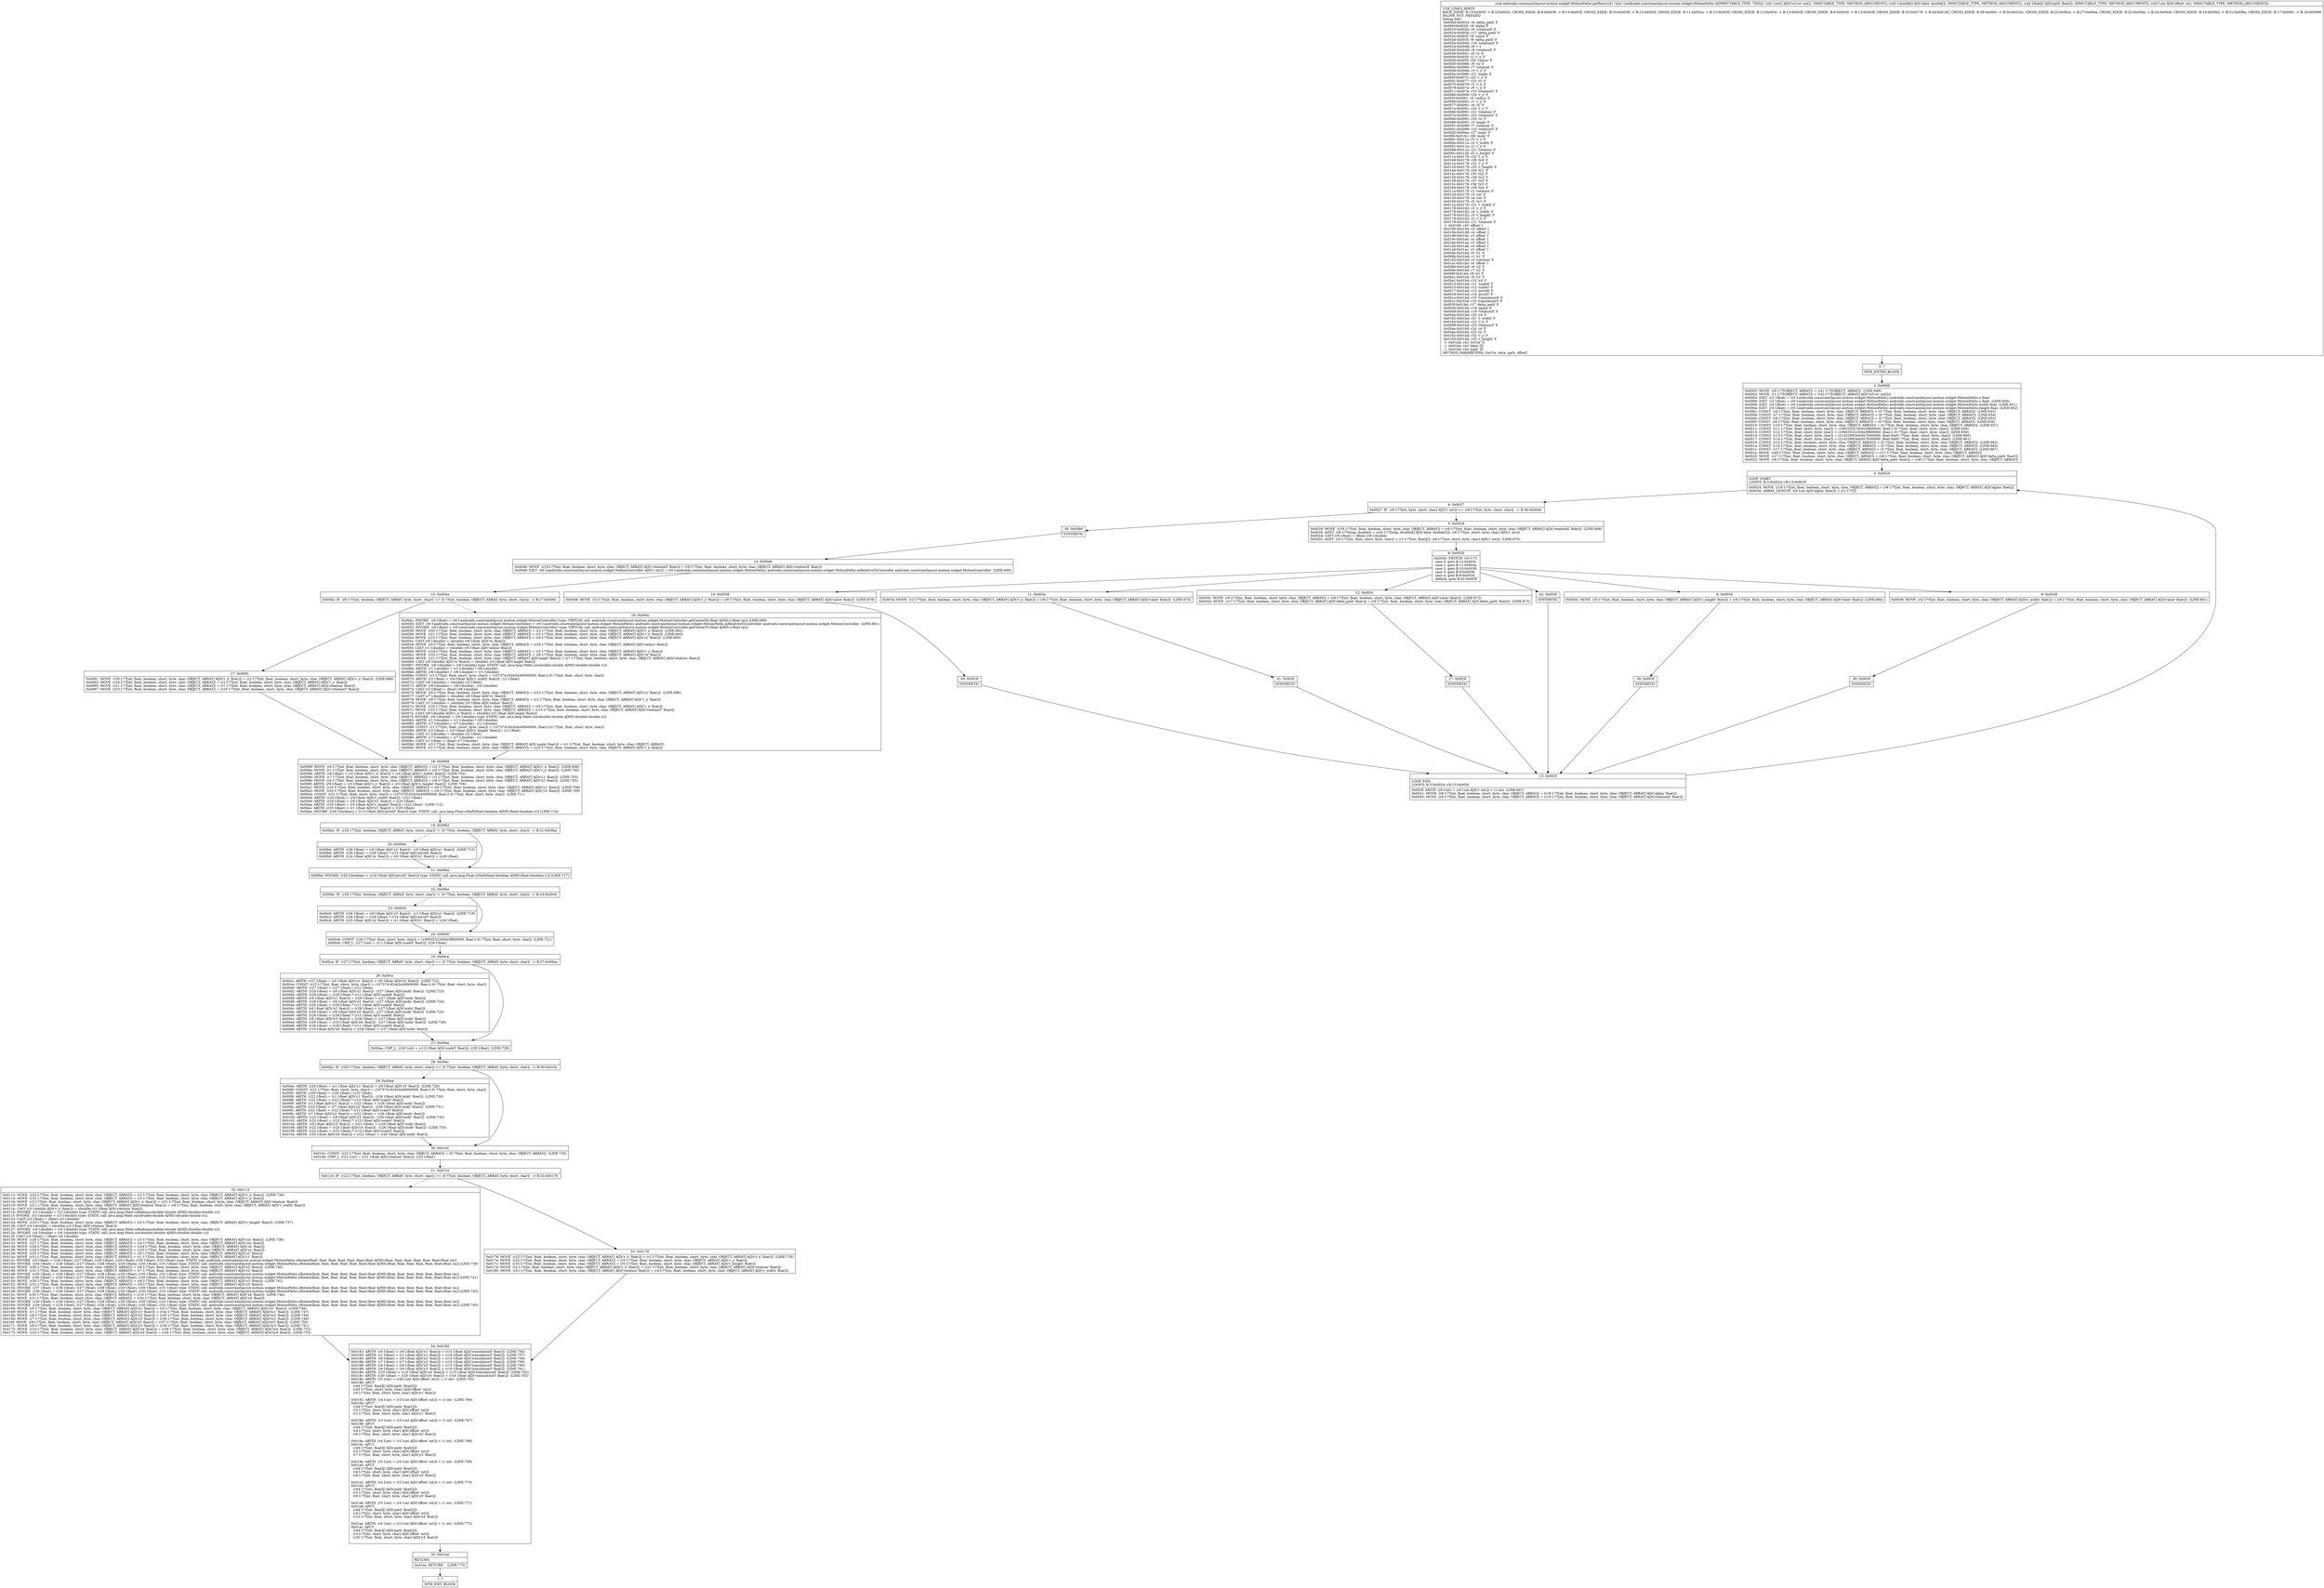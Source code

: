 digraph "CFG forandroidx.constraintlayout.motion.widget.MotionPaths.getRect([I[D[FI)V" {
Node_0 [shape=record,label="{0\:\ ?|MTH_ENTER_BLOCK\l}"];
Node_2 [shape=record,label="{2\:\ 0x0000|0x0000: MOVE  (r0 I:??[OBJECT, ARRAY]) = (r41 I:??[OBJECT, ARRAY])  (LINE:649)\l0x0002: MOVE  (r1 I:??[OBJECT, ARRAY]) = (r42 I:??[OBJECT, ARRAY] A[D('toUse' int[])]) \l0x0004: IGET  (r2 I:float) = (r0 I:androidx.constraintlayout.motion.widget.MotionPaths) androidx.constraintlayout.motion.widget.MotionPaths.x float \l0x0006: IGET  (r3 I:float) = (r0 I:androidx.constraintlayout.motion.widget.MotionPaths) androidx.constraintlayout.motion.widget.MotionPaths.y float  (LINE:650)\l0x0008: IGET  (r4 I:float) = (r0 I:androidx.constraintlayout.motion.widget.MotionPaths) androidx.constraintlayout.motion.widget.MotionPaths.width float  (LINE:651)\l0x000a: IGET  (r5 I:float) = (r0 I:androidx.constraintlayout.motion.widget.MotionPaths) androidx.constraintlayout.motion.widget.MotionPaths.height float  (LINE:652)\l0x000c: CONST  (r6 I:??[int, float, boolean, short, byte, char, OBJECT, ARRAY]) = (0 ??[int, float, boolean, short, byte, char, OBJECT, ARRAY])  (LINE:653)\l0x000d: CONST  (r7 I:??[int, float, boolean, short, byte, char, OBJECT, ARRAY]) = (0 ??[int, float, boolean, short, byte, char, OBJECT, ARRAY])  (LINE:654)\l0x000e: CONST  (r8 I:??[int, float, boolean, short, byte, char, OBJECT, ARRAY]) = (0 ??[int, float, boolean, short, byte, char, OBJECT, ARRAY])  (LINE:655)\l0x000f: CONST  (r9 I:??[int, float, boolean, short, byte, char, OBJECT, ARRAY]) = (0 ??[int, float, boolean, short, byte, char, OBJECT, ARRAY])  (LINE:656)\l0x0010: CONST  (r10 I:??[int, float, boolean, short, byte, char, OBJECT, ARRAY]) = (0 ??[int, float, boolean, short, byte, char, OBJECT, ARRAY])  (LINE:657)\l0x0011: CONST  (r11 I:??[int, float, short, byte, char]) = (1065353216(0x3f800000, float:1.0) ??[int, float, short, byte, char])  (LINE:658)\l0x0013: CONST  (r12 I:??[int, float, short, byte, char]) = (1065353216(0x3f800000, float:1.0) ??[int, float, short, byte, char])  (LINE:659)\l0x0015: CONST  (r13 I:??[int, float, short, byte, char]) = (2143289344(0x7fc00000, float:NaN) ??[int, float, short, byte, char])  (LINE:660)\l0x0017: CONST  (r14 I:??[int, float, short, byte, char]) = (2143289344(0x7fc00000, float:NaN) ??[int, float, short, byte, char])  (LINE:661)\l0x0019: CONST  (r15 I:??[int, float, boolean, short, byte, char, OBJECT, ARRAY]) = (0 ??[int, float, boolean, short, byte, char, OBJECT, ARRAY])  (LINE:662)\l0x001a: CONST  (r16 I:??[int, float, boolean, short, byte, char, OBJECT, ARRAY]) = (0 ??[int, float, boolean, short, byte, char, OBJECT, ARRAY])  (LINE:663)\l0x001c: CONST  (r17 I:??[int, float, boolean, short, byte, char, OBJECT, ARRAY]) = (0 ??[int, float, boolean, short, byte, char, OBJECT, ARRAY])  (LINE:667)\l0x001e: MOVE  (r40 I:??[int, float, boolean, short, byte, char, OBJECT, ARRAY]) = (r17 I:??[int, float, boolean, short, byte, char, OBJECT, ARRAY]) \l0x0020: MOVE  (r17 I:??[int, float, boolean, short, byte, char, OBJECT, ARRAY]) = (r6 I:??[int, float, boolean, short, byte, char, OBJECT, ARRAY] A[D('delta_path' float)]) \l0x0022: MOVE  (r6 I:??[int, float, boolean, short, byte, char, OBJECT, ARRAY] A[D('delta_path' float)]) = (r40 I:??[int, float, boolean, short, byte, char, OBJECT, ARRAY]) \l}"];
Node_3 [shape=record,label="{3\:\ 0x0024|LOOP_START\lLOOP:0: B:3:0x0024\-\>B:13:0x003f\l|0x0024: MOVE  (r18 I:??[int, float, boolean, short, byte, char, OBJECT, ARRAY]) = (r8 I:??[int, float, boolean, short, byte, char, OBJECT, ARRAY] A[D('alpha' float)]) \l0x0026: ARRAY_LENGTH  (r8 I:int A[D('alpha' float)]) = (r1 I:??[]) \l}"];
Node_4 [shape=record,label="{4\:\ 0x0027|0x0027: IF  (r6 I:??[int, byte, short, char] A[D('i' int)]) \>= (r8 I:??[int, byte, short, char])  \-\> B:36:0x0046 \l}"];
Node_5 [shape=record,label="{5\:\ 0x0029|0x0029: MOVE  (r19 I:??[int, float, boolean, short, byte, char, OBJECT, ARRAY]) = (r9 I:??[int, float, boolean, short, byte, char, OBJECT, ARRAY] A[D('rotationX' float)])  (LINE:668)\l0x002b: AGET  (r8 I:??[long, double]) = (r43 I:??[long, double][] A[D('data' double[])]), (r6 I:??[int, short, byte, char] A[D('i' int)]) \l0x002d: CAST (r8 I:float) = (float) (r8 I:double) \l0x002e: AGET  (r9 I:??[int, float, short, byte, char]) = (r1 I:??[int, float][]), (r6 I:??[int, short, byte, char] A[D('i' int)])  (LINE:670)\l}"];
Node_6 [shape=record,label="{6\:\ 0x0030|0x0030: SWITCH  (r9 I:??)\l case 0: goto B:12:0x003c\l case 1: goto B:11:0x003a\l case 2: goto B:10:0x0038\l case 3: goto B:9:0x0036\l case 4: goto B:8:0x0034\l default: goto B:42:0x003f \l}"];
Node_8 [shape=record,label="{8\:\ 0x0034|0x0034: MOVE  (r5 I:??[int, float, boolean, short, byte, char, OBJECT, ARRAY] A[D('v_height' float)]) = (r8 I:??[int, float, boolean, short, byte, char, OBJECT, ARRAY] A[D('value' float)])  (LINE:684)\l}"];
Node_38 [shape=record,label="{38\:\ 0x003f|SYNTHETIC\l}"];
Node_13 [shape=record,label="{13\:\ 0x003f|LOOP_END\lLOOP:0: B:3:0x0024\-\>B:13:0x003f\l|0x003f: ARITH  (r6 I:int) = (r6 I:int A[D('i' int)]) + (1 int)  (LINE:667)\l0x0041: MOVE  (r8 I:??[int, float, boolean, short, byte, char, OBJECT, ARRAY]) = (r18 I:??[int, float, boolean, short, byte, char, OBJECT, ARRAY] A[D('alpha' float)]) \l0x0043: MOVE  (r9 I:??[int, float, boolean, short, byte, char, OBJECT, ARRAY]) = (r19 I:??[int, float, boolean, short, byte, char, OBJECT, ARRAY] A[D('rotationX' float)]) \l}"];
Node_9 [shape=record,label="{9\:\ 0x0036|0x0036: MOVE  (r4 I:??[int, float, boolean, short, byte, char, OBJECT, ARRAY] A[D('v_width' float)]) = (r8 I:??[int, float, boolean, short, byte, char, OBJECT, ARRAY] A[D('value' float)])  (LINE:681)\l}"];
Node_39 [shape=record,label="{39\:\ 0x003f|SYNTHETIC\l}"];
Node_10 [shape=record,label="{10\:\ 0x0038|0x0038: MOVE  (r3 I:??[int, float, boolean, short, byte, char, OBJECT, ARRAY] A[D('v_y' float)]) = (r8 I:??[int, float, boolean, short, byte, char, OBJECT, ARRAY] A[D('value' float)])  (LINE:678)\l}"];
Node_40 [shape=record,label="{40\:\ 0x003f|SYNTHETIC\l}"];
Node_11 [shape=record,label="{11\:\ 0x003a|0x003a: MOVE  (r2 I:??[int, float, boolean, short, byte, char, OBJECT, ARRAY] A[D('v_x' float)]) = (r8 I:??[int, float, boolean, short, byte, char, OBJECT, ARRAY] A[D('value' float)])  (LINE:675)\l}"];
Node_41 [shape=record,label="{41\:\ 0x003f|SYNTHETIC\l}"];
Node_12 [shape=record,label="{12\:\ 0x003c|0x003c: MOVE  (r9 I:??[int, float, boolean, short, byte, char, OBJECT, ARRAY]) = (r8 I:??[int, float, boolean, short, byte, char, OBJECT, ARRAY] A[D('value' float)])  (LINE:672)\l0x003d: MOVE  (r17 I:??[int, float, boolean, short, byte, char, OBJECT, ARRAY] A[D('delta_path' float)]) = (r9 I:??[int, float, boolean, short, byte, char, OBJECT, ARRAY] A[D('delta_path' float)])  (LINE:673)\l}"];
Node_37 [shape=record,label="{37\:\ 0x003f|SYNTHETIC\l}"];
Node_42 [shape=record,label="{42\:\ 0x003f|SYNTHETIC\l}"];
Node_36 [shape=record,label="{36\:\ 0x0046|SYNTHETIC\l}"];
Node_14 [shape=record,label="{14\:\ 0x0046|0x0046: MOVE  (r19 I:??[int, float, boolean, short, byte, char, OBJECT, ARRAY] A[D('rotationX' float)]) = (r9 I:??[int, float, boolean, short, byte, char, OBJECT, ARRAY] A[D('rotationX' float)]) \l0x0048: IGET  (r6 I:androidx.constraintlayout.motion.widget.MotionController A[D('i' int)]) = (r0 I:androidx.constraintlayout.motion.widget.MotionPaths) androidx.constraintlayout.motion.widget.MotionPaths.mRelativeToController androidx.constraintlayout.motion.widget.MotionController  (LINE:689)\l}"];
Node_15 [shape=record,label="{15\:\ 0x004a|0x004a: IF  (r6 I:??[int, boolean, OBJECT, ARRAY, byte, short, char]) == (0 ??[int, boolean, OBJECT, ARRAY, byte, short, char])  \-\> B:17:0x0091 \l}"];
Node_16 [shape=record,label="{16\:\ 0x004c|0x004c: INVOKE  (r6 I:float) = (r6 I:androidx.constraintlayout.motion.widget.MotionController) type: VIRTUAL call: androidx.constraintlayout.motion.widget.MotionController.getCenterX():float A[MD:():float (m)] (LINE:690)\l0x0050: IGET  (r9 I:androidx.constraintlayout.motion.widget.MotionController) = (r0 I:androidx.constraintlayout.motion.widget.MotionPaths) androidx.constraintlayout.motion.widget.MotionPaths.mRelativeToController androidx.constraintlayout.motion.widget.MotionController  (LINE:691)\l0x0052: INVOKE  (r9 I:float) = (r9 I:androidx.constraintlayout.motion.widget.MotionController) type: VIRTUAL call: androidx.constraintlayout.motion.widget.MotionController.getCenterY():float A[MD:():float (m)]\l0x0056: MOVE  (r20 I:??[int, float, boolean, short, byte, char, OBJECT, ARRAY]) = (r2 I:??[int, float, boolean, short, byte, char, OBJECT, ARRAY] A[D('v_x' float)])  (LINE:692)\l0x0058: MOVE  (r21 I:??[int, float, boolean, short, byte, char, OBJECT, ARRAY]) = (r3 I:??[int, float, boolean, short, byte, char, OBJECT, ARRAY] A[D('v_y' float)])  (LINE:693)\l0x005a: MOVE  (r23 I:??[int, float, boolean, short, byte, char, OBJECT, ARRAY]) = (r9 I:??[int, float, boolean, short, byte, char, OBJECT, ARRAY] A[D('ry' float)])  (LINE:695)\l0x005c: CAST (r8 I:double) = (double) (r6 I:float A[D('rx' float)]) \l0x005d: MOVE  (r0 I:??[int, float, boolean, short, byte, char, OBJECT, ARRAY]) = (r20 I:??[int, float, boolean, short, byte, char, OBJECT, ARRAY] A[D('radius' float)]) \l0x005f: CAST (r1 I:double) = (double) (r0 I:float A[D('radius' float)]) \l0x0060: MOVE  (r24 I:??[int, float, boolean, short, byte, char, OBJECT, ARRAY]) = (r3 I:??[int, float, boolean, short, byte, char, OBJECT, ARRAY] A[D('v_y' float)]) \l0x0062: MOVE  (r25 I:??[int, float, boolean, short, byte, char, OBJECT, ARRAY]) = (r6 I:??[int, float, boolean, short, byte, char, OBJECT, ARRAY] A[D('rx' float)]) \l0x0064: MOVE  (r21 I:??[int, float, boolean, short, byte, char, OBJECT, ARRAY] A[D('angle' float)]) = (r7 I:??[int, float, boolean, short, byte, char, OBJECT, ARRAY] A[D('rotation' float)]) \l0x0066: CAST (r6 I:double A[D('rx' float)]) = (double) (r3 I:float A[D('angle' float)]) \l0x0067: INVOKE  (r6 I:double) = (r6 I:double) type: STATIC call: java.lang.Math.sin(double):double A[MD:(double):double (c)]\l0x006b: ARITH  (r1 I:double) = (r1 I:double) * (r6 I:double) \l0x006d: ARITH  (r8 I:double) = (r8 I:double) + (r1 I:double) \l0x006e: CONST  (r1 I:??[int, float, short, byte, char]) = (1073741824(0x40000000, float:2.0) ??[int, float, short, byte, char]) \l0x0070: ARITH  (r2 I:float) = (r4 I:float A[D('v_width' float)]) \/ (r1 I:float) \l0x0072: CAST (r6 I:double) = (double) (r2 I:float) \l0x0073: ARITH  (r8 I:double) = (r8 I:double) \- (r6 I:double) \l0x0074: CAST (r2 I:float) = (float) (r8 I:double) \l0x0075: MOVE  (r6 I:??[int, float, boolean, short, byte, char, OBJECT, ARRAY]) = (r23 I:??[int, float, boolean, short, byte, char, OBJECT, ARRAY] A[D('ry' float)])  (LINE:696)\l0x0077: CAST (r7 I:double) = (double) (r6 I:float A[D('ry' float)]) \l0x0078: MOVE  (r9 I:??[int, float, boolean, short, byte, char, OBJECT, ARRAY]) = (r2 I:??[int, float, boolean, short, byte, char, OBJECT, ARRAY] A[D('v_x' float)]) \l0x0079: CAST (r1 I:double) = (double) (r0 I:float A[D('radius' float)]) \l0x007a: MOVE  (r20 I:??[int, float, boolean, short, byte, char, OBJECT, ARRAY]) = (r9 I:??[int, float, boolean, short, byte, char, OBJECT, ARRAY] A[D('v_x' float)]) \l0x007c: MOVE  (r23 I:??[int, float, boolean, short, byte, char, OBJECT, ARRAY]) = (r10 I:??[int, float, boolean, short, byte, char, OBJECT, ARRAY] A[D('rotationY' float)]) \l0x007e: CAST (r9 I:double A[D('v_x' float)]) = (double) (r3 I:float A[D('angle' float)]) \l0x007f: INVOKE  (r9 I:double) = (r9 I:double) type: STATIC call: java.lang.Math.cos(double):double A[MD:(double):double (c)]\l0x0083: ARITH  (r1 I:double) = (r1 I:double) * (r9 I:double) \l0x0085: ARITH  (r7 I:double) = (r7 I:double) \- (r1 I:double) \l0x0086: CONST  (r1 I:??[int, float, short, byte, char]) = (1073741824(0x40000000, float:2.0) ??[int, float, short, byte, char]) \l0x0088: ARITH  (r2 I:float) = (r5 I:float A[D('v_height' float)]) \/ (r1 I:float) \l0x008a: CAST (r1 I:double) = (double) (r2 I:float) \l0x008b: ARITH  (r7 I:double) = (r7 I:double) \- (r1 I:double) \l0x008c: CAST (r1 I:float) = (float) (r7 I:double) \l0x008d: MOVE  (r3 I:??[int, float, boolean, short, byte, char, OBJECT, ARRAY] A[D('angle' float)]) = (r1 I:??[int, float, boolean, short, byte, char, OBJECT, ARRAY]) \l0x008e: MOVE  (r2 I:??[int, float, boolean, short, byte, char, OBJECT, ARRAY]) = (r20 I:??[int, float, boolean, short, byte, char, OBJECT, ARRAY] A[D('v_x' float)]) \l}"];
Node_18 [shape=record,label="{18\:\ 0x0099|0x0099: MOVE  (r0 I:??[int, float, boolean, short, byte, char, OBJECT, ARRAY]) = (r2 I:??[int, float, boolean, short, byte, char, OBJECT, ARRAY] A[D('v_x' float)])  (LINE:699)\l0x009a: MOVE  (r1 I:??[int, float, boolean, short, byte, char, OBJECT, ARRAY]) = (r3 I:??[int, float, boolean, short, byte, char, OBJECT, ARRAY] A[D('v_y' float)])  (LINE:700)\l0x009b: ARITH  (r6 I:float) = (r2 I:float A[D('v_x' float)]) + (r4 I:float A[D('v_width' float)])  (LINE:702)\l0x009d: MOVE  (r7 I:??[int, float, boolean, short, byte, char, OBJECT, ARRAY]) = (r1 I:??[int, float, boolean, short, byte, char, OBJECT, ARRAY] A[D('y1' float)])  (LINE:703)\l0x009e: MOVE  (r8 I:??[int, float, boolean, short, byte, char, OBJECT, ARRAY]) = (r6 I:??[int, float, boolean, short, byte, char, OBJECT, ARRAY] A[D('x2' float)])  (LINE:705)\l0x009f: ARITH  (r9 I:float) = (r3 I:float A[D('v_y' float)]) + (r5 I:float A[D('v_height' float)])  (LINE:706)\l0x00a1: MOVE  (r10 I:??[int, float, boolean, short, byte, char, OBJECT, ARRAY]) = (r0 I:??[int, float, boolean, short, byte, char, OBJECT, ARRAY] A[D('x1' float)])  (LINE:708)\l0x00a2: MOVE  (r20 I:??[int, float, boolean, short, byte, char, OBJECT, ARRAY]) = (r9 I:??[int, float, boolean, short, byte, char, OBJECT, ARRAY] A[D('y3' float)])  (LINE:709)\l0x00a4: CONST  (r22 I:??[int, float, short, byte, char]) = (1073741824(0x40000000, float:2.0) ??[int, float, short, byte, char])  (LINE:711)\l0x00a6: ARITH  (r24 I:float) = (r4 I:float A[D('v_width' float)]) \/ (r22 I:float) \l0x00a8: ARITH  (r24 I:float) = (r0 I:float A[D('x1' float)]) + (r24 I:float) \l0x00aa: ARITH  (r25 I:float) = (r5 I:float A[D('v_height' float)]) \/ (r22 I:float)  (LINE:712)\l0x00ac: ARITH  (r25 I:float) = (r1 I:float A[D('y1' float)]) + (r25 I:float) \l0x00ae: INVOKE  (r26 I:boolean) = (r13 I:float A[D('pivotX' float)]) type: STATIC call: java.lang.Float.isNaN(float):boolean A[MD:(float):boolean (c)] (LINE:714)\l}"];
Node_19 [shape=record,label="{19\:\ 0x00b2|0x00b2: IF  (r26 I:??[int, boolean, OBJECT, ARRAY, byte, short, char]) != (0 ??[int, boolean, OBJECT, ARRAY, byte, short, char])  \-\> B:21:0x00ba \l}"];
Node_20 [shape=record,label="{20\:\ 0x00b4|0x00b4: ARITH  (r26 I:float) = (r6 I:float A[D('x2' float)]) \- (r0 I:float A[D('x1' float)])  (LINE:715)\l0x00b6: ARITH  (r26 I:float) = (r26 I:float) * (r13 I:float A[D('pivotX' float)]) \l0x00b8: ARITH  (r24 I:float A[D('cx' float)]) = (r0 I:float A[D('x1' float)]) + (r26 I:float) \l}"];
Node_21 [shape=record,label="{21\:\ 0x00ba|0x00ba: INVOKE  (r26 I:boolean) = (r14 I:float A[D('pivotY' float)]) type: STATIC call: java.lang.Float.isNaN(float):boolean A[MD:(float):boolean (c)] (LINE:717)\l}"];
Node_22 [shape=record,label="{22\:\ 0x00be|0x00be: IF  (r26 I:??[int, boolean, OBJECT, ARRAY, byte, short, char]) != (0 ??[int, boolean, OBJECT, ARRAY, byte, short, char])  \-\> B:24:0x00c6 \l}"];
Node_23 [shape=record,label="{23\:\ 0x00c0|0x00c0: ARITH  (r26 I:float) = (r9 I:float A[D('y3' float)]) \- (r1 I:float A[D('y1' float)])  (LINE:719)\l0x00c2: ARITH  (r26 I:float) = (r26 I:float) * (r14 I:float A[D('pivotY' float)]) \l0x00c4: ARITH  (r25 I:float A[D('cy' float)]) = (r1 I:float A[D('y1' float)]) + (r26 I:float) \l}"];
Node_24 [shape=record,label="{24\:\ 0x00c6|0x00c6: CONST  (r26 I:??[int, float, short, byte, char]) = (1065353216(0x3f800000, float:1.0) ??[int, float, short, byte, char])  (LINE:721)\l0x00c8: CMP_L  (r27 I:int) = (r11 I:float A[D('scaleX' float)]), (r26 I:float) \l}"];
Node_25 [shape=record,label="{25\:\ 0x00ca|0x00ca: IF  (r27 I:??[int, boolean, OBJECT, ARRAY, byte, short, char]) == (0 ??[int, boolean, OBJECT, ARRAY, byte, short, char])  \-\> B:27:0x00ea \l}"];
Node_26 [shape=record,label="{26\:\ 0x00cc|0x00cc: ARITH  (r27 I:float) = (r0 I:float A[D('x1' float)]) + (r6 I:float A[D('x2' float)])  (LINE:722)\l0x00ce: CONST  (r22 I:??[int, float, short, byte, char]) = (1073741824(0x40000000, float:2.0) ??[int, float, short, byte, char]) \l0x00d0: ARITH  (r27 I:float) = (r27 I:float) \/ (r22 I:float) \l0x00d2: ARITH  (r28 I:float) = (r0 I:float A[D('x1' float)]) \- (r27 I:float A[D('midx' float)])  (LINE:723)\l0x00d4: ARITH  (r28 I:float) = (r28 I:float) * (r11 I:float A[D('scaleX' float)]) \l0x00d6: ARITH  (r0 I:float A[D('x1' float)]) = (r28 I:float) + (r27 I:float A[D('midx' float)]) \l0x00d8: ARITH  (r28 I:float) = (r6 I:float A[D('x2' float)]) \- (r27 I:float A[D('midx' float)])  (LINE:724)\l0x00da: ARITH  (r28 I:float) = (r28 I:float) * (r11 I:float A[D('scaleX' float)]) \l0x00dc: ARITH  (r6 I:float A[D('x2' float)]) = (r28 I:float) + (r27 I:float A[D('midx' float)]) \l0x00de: ARITH  (r28 I:float) = (r8 I:float A[D('x3' float)]) \- (r27 I:float A[D('midx' float)])  (LINE:725)\l0x00e0: ARITH  (r28 I:float) = (r28 I:float) * (r11 I:float A[D('scaleX' float)]) \l0x00e2: ARITH  (r8 I:float A[D('x3' float)]) = (r28 I:float) + (r27 I:float A[D('midx' float)]) \l0x00e4: ARITH  (r28 I:float) = (r10 I:float A[D('x4' float)]) \- (r27 I:float A[D('midx' float)])  (LINE:726)\l0x00e6: ARITH  (r28 I:float) = (r28 I:float) * (r11 I:float A[D('scaleX' float)]) \l0x00e8: ARITH  (r10 I:float A[D('x4' float)]) = (r28 I:float) + (r27 I:float A[D('midx' float)]) \l}"];
Node_27 [shape=record,label="{27\:\ 0x00ea|0x00ea: CMP_L  (r26 I:int) = (r12 I:float A[D('scaleY' float)]), (r26 I:float)  (LINE:728)\l}"];
Node_28 [shape=record,label="{28\:\ 0x00ec|0x00ec: IF  (r26 I:??[int, boolean, OBJECT, ARRAY, byte, short, char]) == (0 ??[int, boolean, OBJECT, ARRAY, byte, short, char])  \-\> B:30:0x010c \l}"];
Node_29 [shape=record,label="{29\:\ 0x00ee|0x00ee: ARITH  (r26 I:float) = (r1 I:float A[D('y1' float)]) + (r9 I:float A[D('y3' float)])  (LINE:729)\l0x00f0: CONST  (r22 I:??[int, float, short, byte, char]) = (1073741824(0x40000000, float:2.0) ??[int, float, short, byte, char]) \l0x00f2: ARITH  (r26 I:float) = (r26 I:float) \/ (r22 I:float) \l0x00f4: ARITH  (r22 I:float) = (r1 I:float A[D('y1' float)]) \- (r26 I:float A[D('midy' float)])  (LINE:730)\l0x00f6: ARITH  (r22 I:float) = (r22 I:float) * (r12 I:float A[D('scaleY' float)]) \l0x00f8: ARITH  (r1 I:float A[D('y1' float)]) = (r22 I:float) + (r26 I:float A[D('midy' float)]) \l0x00fa: ARITH  (r22 I:float) = (r7 I:float A[D('y2' float)]) \- (r26 I:float A[D('midy' float)])  (LINE:731)\l0x00fc: ARITH  (r22 I:float) = (r22 I:float) * (r12 I:float A[D('scaleY' float)]) \l0x00fe: ARITH  (r7 I:float A[D('y2' float)]) = (r22 I:float) + (r26 I:float A[D('midy' float)]) \l0x0100: ARITH  (r22 I:float) = (r9 I:float A[D('y3' float)]) \- (r26 I:float A[D('midy' float)])  (LINE:732)\l0x0102: ARITH  (r22 I:float) = (r22 I:float) * (r12 I:float A[D('scaleY' float)]) \l0x0104: ARITH  (r9 I:float A[D('y3' float)]) = (r22 I:float) + (r26 I:float A[D('midy' float)]) \l0x0106: ARITH  (r22 I:float) = (r20 I:float A[D('y4' float)]) \- (r26 I:float A[D('midy' float)])  (LINE:733)\l0x0108: ARITH  (r22 I:float) = (r22 I:float) * (r12 I:float A[D('scaleY' float)]) \l0x010a: ARITH  (r20 I:float A[D('y4' float)]) = (r22 I:float) + (r26 I:float A[D('midy' float)]) \l}"];
Node_30 [shape=record,label="{30\:\ 0x010c|0x010c: CONST  (r22 I:??[int, float, boolean, short, byte, char, OBJECT, ARRAY]) = (0 ??[int, float, boolean, short, byte, char, OBJECT, ARRAY])  (LINE:735)\l0x010e: CMP_L  (r22 I:int) = (r21 I:float A[D('rotation' float)]), (r22 I:float) \l}"];
Node_31 [shape=record,label="{31\:\ 0x0110|0x0110: IF  (r22 I:??[int, boolean, OBJECT, ARRAY, byte, short, char]) == (0 ??[int, boolean, OBJECT, ARRAY, byte, short, char])  \-\> B:33:0x0178 \l}"];
Node_32 [shape=record,label="{32\:\ 0x0112|0x0112: MOVE  (r22 I:??[int, float, boolean, short, byte, char, OBJECT, ARRAY]) = (r2 I:??[int, float, boolean, short, byte, char, OBJECT, ARRAY] A[D('v_x' float)])  (LINE:736)\l0x0114: MOVE  (r32 I:??[int, float, boolean, short, byte, char, OBJECT, ARRAY]) = (r3 I:??[int, float, boolean, short, byte, char, OBJECT, ARRAY] A[D('v_y' float)]) \l0x0116: MOVE  (r2 I:??[int, float, boolean, short, byte, char, OBJECT, ARRAY] A[D('v_x' float)]) = (r21 I:??[int, float, boolean, short, byte, char, OBJECT, ARRAY] A[D('rotation' float)]) \l0x0118: MOVE  (r21 I:??[int, float, boolean, short, byte, char, OBJECT, ARRAY] A[D('rotation' float)]) = (r4 I:??[int, float, boolean, short, byte, char, OBJECT, ARRAY] A[D('v_width' float)]) \l0x011a: CAST (r3 I:double A[D('v_y' float)]) = (double) (r2 I:float A[D('rotation' float)]) \l0x011b: INVOKE  (r3 I:double) = (r3 I:double) type: STATIC call: java.lang.Math.toRadians(double):double A[MD:(double):double (c)]\l0x011f: INVOKE  (r3 I:double) = (r3 I:double) type: STATIC call: java.lang.Math.sin(double):double A[MD:(double):double (c)]\l0x0123: CAST (r3 I:float) = (float) (r3 I:double) \l0x0124: MOVE  (r33 I:??[int, float, boolean, short, byte, char, OBJECT, ARRAY]) = (r5 I:??[int, float, boolean, short, byte, char, OBJECT, ARRAY] A[D('v_height' float)])  (LINE:737)\l0x0126: CAST (r4 I:double) = (double) (r2 I:float A[D('rotation' float)]) \l0x0127: INVOKE  (r4 I:double) = (r4 I:double) type: STATIC call: java.lang.Math.toRadians(double):double A[MD:(double):double (c)]\l0x012b: INVOKE  (r4 I:double) = (r4 I:double) type: STATIC call: java.lang.Math.cos(double):double A[MD:(double):double (c)]\l0x012f: CAST (r4 I:float) = (float) (r4 I:double) \l0x0130: MOVE  (r26 I:??[int, float, boolean, short, byte, char, OBJECT, ARRAY]) = (r3 I:??[int, float, boolean, short, byte, char, OBJECT, ARRAY] A[D('sin' float)])  (LINE:738)\l0x0132: MOVE  (r27 I:??[int, float, boolean, short, byte, char, OBJECT, ARRAY]) = (r4 I:??[int, float, boolean, short, byte, char, OBJECT, ARRAY] A[D('cos' float)]) \l0x0134: MOVE  (r28 I:??[int, float, boolean, short, byte, char, OBJECT, ARRAY]) = (r24 I:??[int, float, boolean, short, byte, char, OBJECT, ARRAY] A[D('cx' float)]) \l0x0136: MOVE  (r29 I:??[int, float, boolean, short, byte, char, OBJECT, ARRAY]) = (r25 I:??[int, float, boolean, short, byte, char, OBJECT, ARRAY] A[D('cy' float)]) \l0x0138: MOVE  (r30 I:??[int, float, boolean, short, byte, char, OBJECT, ARRAY]) = (r0 I:??[int, float, boolean, short, byte, char, OBJECT, ARRAY] A[D('x1' float)]) \l0x013a: MOVE  (r31 I:??[int, float, boolean, short, byte, char, OBJECT, ARRAY]) = (r1 I:??[int, float, boolean, short, byte, char, OBJECT, ARRAY] A[D('y1' float)]) \l0x013c: INVOKE  (r5 I:float) = (r26 I:float), (r27 I:float), (r28 I:float), (r29 I:float), (r30 I:float), (r31 I:float) type: STATIC call: androidx.constraintlayout.motion.widget.MotionPaths.xRotate(float, float, float, float, float, float):float A[MD:(float, float, float, float, float, float):float (m)]\l0x0140: INVOKE  (r34 I:float) = (r26 I:float), (r27 I:float), (r28 I:float), (r29 I:float), (r30 I:float), (r31 I:float) type: STATIC call: androidx.constraintlayout.motion.widget.MotionPaths.yRotate(float, float, float, float, float, float):float A[MD:(float, float, float, float, float, float):float (m)] (LINE:739)\l0x0144: MOVE  (r30 I:??[int, float, boolean, short, byte, char, OBJECT, ARRAY]) = (r6 I:??[int, float, boolean, short, byte, char, OBJECT, ARRAY] A[D('x2' float)])  (LINE:740)\l0x0146: MOVE  (r31 I:??[int, float, boolean, short, byte, char, OBJECT, ARRAY]) = (r7 I:??[int, float, boolean, short, byte, char, OBJECT, ARRAY] A[D('y2' float)]) \l0x0148: INVOKE  (r35 I:float) = (r26 I:float), (r27 I:float), (r28 I:float), (r29 I:float), (r30 I:float), (r31 I:float) type: STATIC call: androidx.constraintlayout.motion.widget.MotionPaths.xRotate(float, float, float, float, float, float):float A[MD:(float, float, float, float, float, float):float (m)]\l0x014c: INVOKE  (r36 I:float) = (r26 I:float), (r27 I:float), (r28 I:float), (r29 I:float), (r30 I:float), (r31 I:float) type: STATIC call: androidx.constraintlayout.motion.widget.MotionPaths.yRotate(float, float, float, float, float, float):float A[MD:(float, float, float, float, float, float):float (m)] (LINE:741)\l0x0150: MOVE  (r30 I:??[int, float, boolean, short, byte, char, OBJECT, ARRAY]) = (r8 I:??[int, float, boolean, short, byte, char, OBJECT, ARRAY] A[D('x3' float)])  (LINE:742)\l0x0152: MOVE  (r31 I:??[int, float, boolean, short, byte, char, OBJECT, ARRAY]) = (r9 I:??[int, float, boolean, short, byte, char, OBJECT, ARRAY] A[D('y3' float)]) \l0x0154: INVOKE  (r37 I:float) = (r26 I:float), (r27 I:float), (r28 I:float), (r29 I:float), (r30 I:float), (r31 I:float) type: STATIC call: androidx.constraintlayout.motion.widget.MotionPaths.xRotate(float, float, float, float, float, float):float A[MD:(float, float, float, float, float, float):float (m)]\l0x0158: INVOKE  (r38 I:float) = (r26 I:float), (r27 I:float), (r28 I:float), (r29 I:float), (r30 I:float), (r31 I:float) type: STATIC call: androidx.constraintlayout.motion.widget.MotionPaths.yRotate(float, float, float, float, float, float):float A[MD:(float, float, float, float, float, float):float (m)] (LINE:743)\l0x015c: MOVE  (r30 I:??[int, float, boolean, short, byte, char, OBJECT, ARRAY]) = (r10 I:??[int, float, boolean, short, byte, char, OBJECT, ARRAY] A[D('x4' float)])  (LINE:744)\l0x015e: MOVE  (r31 I:??[int, float, boolean, short, byte, char, OBJECT, ARRAY]) = (r20 I:??[int, float, boolean, short, byte, char, OBJECT, ARRAY] A[D('y4' float)]) \l0x0160: INVOKE  (r39 I:float) = (r26 I:float), (r27 I:float), (r28 I:float), (r29 I:float), (r30 I:float), (r31 I:float) type: STATIC call: androidx.constraintlayout.motion.widget.MotionPaths.xRotate(float, float, float, float, float, float):float A[MD:(float, float, float, float, float, float):float (m)]\l0x0164: INVOKE  (r26 I:float) = (r26 I:float), (r27 I:float), (r28 I:float), (r29 I:float), (r30 I:float), (r31 I:float) type: STATIC call: androidx.constraintlayout.motion.widget.MotionPaths.yRotate(float, float, float, float, float, float):float A[MD:(float, float, float, float, float, float):float (m)] (LINE:745)\l0x0168: MOVE  (r0 I:??[int, float, boolean, short, byte, char, OBJECT, ARRAY] A[D('x1' float)]) = (r5 I:??[int, float, boolean, short, byte, char, OBJECT, ARRAY] A[D('tx1' float)])  (LINE:746)\l0x0169: MOVE  (r1 I:??[int, float, boolean, short, byte, char, OBJECT, ARRAY] A[D('y1' float)]) = (r34 I:??[int, float, boolean, short, byte, char, OBJECT, ARRAY] A[D('ty1' float)])  (LINE:747)\l0x016b: MOVE  (r6 I:??[int, float, boolean, short, byte, char, OBJECT, ARRAY] A[D('x2' float)]) = (r35 I:??[int, float, boolean, short, byte, char, OBJECT, ARRAY] A[D('tx2' float)])  (LINE:748)\l0x016d: MOVE  (r7 I:??[int, float, boolean, short, byte, char, OBJECT, ARRAY] A[D('y2' float)]) = (r36 I:??[int, float, boolean, short, byte, char, OBJECT, ARRAY] A[D('ty2' float)])  (LINE:749)\l0x016f: MOVE  (r8 I:??[int, float, boolean, short, byte, char, OBJECT, ARRAY] A[D('x3' float)]) = (r37 I:??[int, float, boolean, short, byte, char, OBJECT, ARRAY] A[D('tx3' float)])  (LINE:750)\l0x0171: MOVE  (r9 I:??[int, float, boolean, short, byte, char, OBJECT, ARRAY] A[D('y3' float)]) = (r38 I:??[int, float, boolean, short, byte, char, OBJECT, ARRAY] A[D('ty3' float)])  (LINE:751)\l0x0173: MOVE  (r10 I:??[int, float, boolean, short, byte, char, OBJECT, ARRAY] A[D('x4' float)]) = (r39 I:??[int, float, boolean, short, byte, char, OBJECT, ARRAY] A[D('tx4' float)])  (LINE:752)\l0x0175: MOVE  (r20 I:??[int, float, boolean, short, byte, char, OBJECT, ARRAY] A[D('y4' float)]) = (r26 I:??[int, float, boolean, short, byte, char, OBJECT, ARRAY] A[D('ty4' float)])  (LINE:753)\l}"];
Node_34 [shape=record,label="{34\:\ 0x0182|0x0182: ARITH  (r0 I:float) = (r0 I:float A[D('x1' float)]) + (r15 I:float A[D('translationX' float)])  (LINE:756)\l0x0183: ARITH  (r1 I:float) = (r1 I:float A[D('y1' float)]) + (r16 I:float A[D('translationY' float)])  (LINE:757)\l0x0185: ARITH  (r6 I:float) = (r6 I:float A[D('x2' float)]) + (r15 I:float A[D('translationX' float)])  (LINE:758)\l0x0186: ARITH  (r7 I:float) = (r7 I:float A[D('y2' float)]) + (r16 I:float A[D('translationY' float)])  (LINE:759)\l0x0188: ARITH  (r8 I:float) = (r8 I:float A[D('x3' float)]) + (r15 I:float A[D('translationX' float)])  (LINE:760)\l0x0189: ARITH  (r9 I:float) = (r9 I:float A[D('y3' float)]) + (r16 I:float A[D('translationY' float)])  (LINE:761)\l0x018b: ARITH  (r10 I:float) = (r10 I:float A[D('x4' float)]) + (r15 I:float A[D('translationX' float)])  (LINE:762)\l0x018c: ARITH  (r20 I:float) = (r20 I:float A[D('y4' float)]) + (r16 I:float A[D('translationY' float)])  (LINE:763)\l0x018e: ARITH  (r3 I:int) = (r45 I:int A[D('offset' int)]) + (1 int)  (LINE:765)\l0x0190: APUT  \l  (r44 I:??[int, float][] A[D('path' float[])])\l  (r45 I:??[int, short, byte, char] A[D('offset' int)])\l  (r0 I:??[int, float, short, byte, char] A[D('x1' float)])\l \l0x0192: ARITH  (r4 I:int) = (r3 I:int A[D('offset' int)]) + (1 int)  (LINE:766)\l0x0194: APUT  \l  (r44 I:??[int, float][] A[D('path' float[])])\l  (r3 I:??[int, short, byte, char] A[D('offset' int)])\l  (r1 I:??[int, float, short, byte, char] A[D('y1' float)])\l \l0x0196: ARITH  (r3 I:int) = (r4 I:int A[D('offset' int)]) + (1 int)  (LINE:767)\l0x0198: APUT  \l  (r44 I:??[int, float][] A[D('path' float[])])\l  (r4 I:??[int, short, byte, char] A[D('offset' int)])\l  (r6 I:??[int, float, short, byte, char] A[D('x2' float)])\l \l0x019a: ARITH  (r4 I:int) = (r3 I:int A[D('offset' int)]) + (1 int)  (LINE:768)\l0x019c: APUT  \l  (r44 I:??[int, float][] A[D('path' float[])])\l  (r3 I:??[int, short, byte, char] A[D('offset' int)])\l  (r7 I:??[int, float, short, byte, char] A[D('y2' float)])\l \l0x019e: ARITH  (r3 I:int) = (r4 I:int A[D('offset' int)]) + (1 int)  (LINE:769)\l0x01a0: APUT  \l  (r44 I:??[int, float][] A[D('path' float[])])\l  (r4 I:??[int, short, byte, char] A[D('offset' int)])\l  (r8 I:??[int, float, short, byte, char] A[D('x3' float)])\l \l0x01a2: ARITH  (r4 I:int) = (r3 I:int A[D('offset' int)]) + (1 int)  (LINE:770)\l0x01a4: APUT  \l  (r44 I:??[int, float][] A[D('path' float[])])\l  (r3 I:??[int, short, byte, char] A[D('offset' int)])\l  (r9 I:??[int, float, short, byte, char] A[D('y3' float)])\l \l0x01a6: ARITH  (r3 I:int) = (r4 I:int A[D('offset' int)]) + (1 int)  (LINE:771)\l0x01a8: APUT  \l  (r44 I:??[int, float][] A[D('path' float[])])\l  (r4 I:??[int, short, byte, char] A[D('offset' int)])\l  (r10 I:??[int, float, short, byte, char] A[D('x4' float)])\l \l0x01aa: ARITH  (r4 I:int) = (r3 I:int A[D('offset' int)]) + (1 int)  (LINE:772)\l0x01ac: APUT  \l  (r44 I:??[int, float][] A[D('path' float[])])\l  (r3 I:??[int, short, byte, char] A[D('offset' int)])\l  (r20 I:??[int, float, short, byte, char] A[D('y4' float)])\l \l}"];
Node_35 [shape=record,label="{35\:\ 0x01ae|RETURN\l|0x01ae: RETURN    (LINE:773)\l}"];
Node_1 [shape=record,label="{1\:\ ?|MTH_EXIT_BLOCK\l}"];
Node_33 [shape=record,label="{33\:\ 0x0178|0x0178: MOVE  (r22 I:??[int, float, boolean, short, byte, char, OBJECT, ARRAY] A[D('v_x' float)]) = (r2 I:??[int, float, boolean, short, byte, char, OBJECT, ARRAY] A[D('v_x' float)])  (LINE:735)\l0x017a: MOVE  (r32 I:??[int, float, boolean, short, byte, char, OBJECT, ARRAY]) = (r3 I:??[int, float, boolean, short, byte, char, OBJECT, ARRAY] A[D('v_y' float)]) \l0x017c: MOVE  (r33 I:??[int, float, boolean, short, byte, char, OBJECT, ARRAY]) = (r5 I:??[int, float, boolean, short, byte, char, OBJECT, ARRAY] A[D('v_height' float)]) \l0x017e: MOVE  (r2 I:??[int, float, boolean, short, byte, char, OBJECT, ARRAY] A[D('v_x' float)]) = (r21 I:??[int, float, boolean, short, byte, char, OBJECT, ARRAY] A[D('rotation' float)]) \l0x0180: MOVE  (r21 I:??[int, float, boolean, short, byte, char, OBJECT, ARRAY] A[D('rotation' float)]) = (r4 I:??[int, float, boolean, short, byte, char, OBJECT, ARRAY] A[D('v_width' float)]) \l}"];
Node_17 [shape=record,label="{17\:\ 0x0091|0x0091: MOVE  (r20 I:??[int, float, boolean, short, byte, char, OBJECT, ARRAY] A[D('v_x' float)]) = (r2 I:??[int, float, boolean, short, byte, char, OBJECT, ARRAY] A[D('v_x' float)])  (LINE:689)\l0x0093: MOVE  (r24 I:??[int, float, boolean, short, byte, char, OBJECT, ARRAY]) = (r3 I:??[int, float, boolean, short, byte, char, OBJECT, ARRAY] A[D('v_y' float)]) \l0x0095: MOVE  (r21 I:??[int, float, boolean, short, byte, char, OBJECT, ARRAY]) = (r7 I:??[int, float, boolean, short, byte, char, OBJECT, ARRAY] A[D('rotation' float)]) \l0x0097: MOVE  (r23 I:??[int, float, boolean, short, byte, char, OBJECT, ARRAY]) = (r10 I:??[int, float, boolean, short, byte, char, OBJECT, ARRAY] A[D('rotationY' float)]) \l}"];
MethodNode[shape=record,label="{void androidx.constraintlayout.motion.widget.MotionPaths.getRect((r41 'this' I:androidx.constraintlayout.motion.widget.MotionPaths A[IMMUTABLE_TYPE, THIS]), (r42 I:int[] A[D('toUse' int[]), IMMUTABLE_TYPE, METHOD_ARGUMENT]), (r43 I:double[] A[D('data' double[]), IMMUTABLE_TYPE, METHOD_ARGUMENT]), (r44 I:float[] A[D('path' float[]), IMMUTABLE_TYPE, METHOD_ARGUMENT]), (r45 I:int A[D('offset' int), IMMUTABLE_TYPE, METHOD_ARGUMENT]))  | USE_LINES_HINTS\lBACK_EDGE: B:13:0x003f \-\> B:3:0x0024, CROSS_EDGE: B:9:0x0036 \-\> B:13:0x003f, CROSS_EDGE: B:10:0x0038 \-\> B:13:0x003f, CROSS_EDGE: B:11:0x003a \-\> B:13:0x003f, CROSS_EDGE: B:12:0x003c \-\> B:13:0x003f, CROSS_EDGE: B:6:0x0030 \-\> B:13:0x003f, CROSS_EDGE: B:33:0x0178 \-\> B:34:0x0182, CROSS_EDGE: B:28:0x00ec \-\> B:30:0x010c, CROSS_EDGE: B:25:0x00ca \-\> B:27:0x00ea, CROSS_EDGE: B:22:0x00be \-\> B:24:0x00c6, CROSS_EDGE: B:19:0x00b2 \-\> B:21:0x00ba, CROSS_EDGE: B:17:0x0091 \-\> B:18:0x0099\lINLINE_NOT_NEEDED\lDebug Info:\l  0x000d\-0x0024: r6 'delta_path' F\l  0x000f\-0x0026: r8 'alpha' F\l  0x0010\-0x002b: r9 'rotationX' F\l  0x0024\-0x003d: r17 'delta_path' F\l  0x002e\-0x003f: r8 'value' F\l  0x003d\-0x003f: r9 'delta_path' F\l  0x002b\-0x0046: r19 'rotationX' F\l  0x0024\-0x0048: r6 'i' I\l  0x0046\-0x0048: r9 'rotationX' F\l  0x0056\-0x005c: r9 'ry' F\l  0x0006\-0x005f: r2 'v_x' F\l  0x0058\-0x005f: r20 'radius' F\l  0x0050\-0x0066: r6 'rx' F\l  0x000e\-0x0066: r7 'rotation' F\l  0x0008\-0x0066: r3 'v_y' F\l  0x005a\-0x0066: r21 'angle' F\l  0x005f\-0x0075: r20 'v_x' F\l  0x005c\-0x0077: r23 'ry' F\l  0x0075\-0x0079: r2 'v_x' F\l  0x0079\-0x007e: r9 'v_x' F\l  0x0011\-0x007e: r10 'rotationY' F\l  0x0066\-0x0090: r24 'v_y' F\l  0x005f\-0x0091: r0 'radius' F\l  0x0090\-0x0091: r1 'v_y' F\l  0x0077\-0x0091: r6 'ry' F\l  0x007e\-0x0091: r20 'v_x' F\l  0x0066\-0x0091: r21 'rotation' F\l  0x007e\-0x0091: r23 'rotationY' F\l  0x0066\-0x0091: r25 'rx' F\l  0x0066\-0x0091: r3 'angle' F\l  0x0091\-0x0099: r7 'rotation' F\l  0x0091\-0x0099: r10 'rotationY' F\l  0x00d2\-0x00ea: r27 'midx' F\l  0x00f4\-0x010c: r26 'midy' F\l  0x0091\-0x011a: r3 'v_y' F\l  0x000a\-0x011a: r4 'v_width' F\l  0x0091\-0x011a: r2 'v_x' F\l  0x0099\-0x011a: r21 'rotation' F\l  0x000c\-0x0126: r5 'v_height' F\l  0x011a\-0x0178: r22 'v_x' F\l  0x0168\-0x0178: r26 'ty4' F\l  0x011a\-0x0178: r32 'v_y' F\l  0x0126\-0x0178: r33 'v_height' F\l  0x0144\-0x0178: r34 'ty1' F\l  0x014c\-0x0178: r35 'tx2' F\l  0x0150\-0x0178: r36 'ty2' F\l  0x0158\-0x0178: r37 'tx3' F\l  0x015c\-0x0178: r38 'ty3' F\l  0x0164\-0x0178: r39 'tx4' F\l  0x011a\-0x0178: r2 'rotation' F\l  0x0124\-0x0178: r3 'sin' F\l  0x0130\-0x0178: r4 'cos' F\l  0x0140\-0x0178: r5 'tx1' F\l  0x011a\-0x0178: r21 'v_width' F\l  0x0178\-0x0182: r3 'v_y' F\l  0x0178\-0x0182: r4 'v_width' F\l  0x0178\-0x0182: r5 'v_height' F\l  0x0178\-0x0182: r2 'v_x' F\l  0x0178\-0x0182: r21 'rotation' F\l  \-1 \-0x0190: r45 'offset' I\l  0x0190\-0x0194: r3 'offset' I\l  0x0194\-0x0198: r4 'offset' I\l  0x0198\-0x019c: r3 'offset' I\l  0x019c\-0x01a0: r4 'offset' I\l  0x01a0\-0x01a4: r3 'offset' I\l  0x01a4\-0x01a8: r4 'offset' I\l  0x01a8\-0x01ac: r3 'offset' I\l  0x009a\-0x01bd: r0 'x1' F\l  0x009b\-0x01bd: r1 'y1' F\l  0x0182\-0x01bd: r2 'rotation' F\l  0x01ac\-0x01bd: r4 'offset' I\l  0x009d\-0x01bd: r6 'x2' F\l  0x009e\-0x01bd: r7 'y2' F\l  0x009f\-0x01bd: r8 'x3' F\l  0x00a1\-0x01bd: r9 'y3' F\l  0x00a2\-0x01bd: r10 'x4' F\l  0x0013\-0x01bd: r11 'scaleX' F\l  0x0015\-0x01bd: r12 'scaleY' F\l  0x0017\-0x01bd: r13 'pivotX' F\l  0x0019\-0x01bd: r14 'pivotY' F\l  0x001a\-0x01bd: r15 'translationX' F\l  0x001c\-0x01bd: r16 'translationY' F\l  0x003f\-0x01bd: r17 'delta_path' F\l  0x0026\-0x01bd: r18 'alpha' F\l  0x0048\-0x01bd: r19 'rotationX' F\l  0x00a4\-0x01bd: r20 'y4' F\l  0x0182\-0x01bd: r21 'v_width' F\l  0x0182\-0x01bd: r22 'v_x' F\l  0x0099\-0x01bd: r23 'rotationY' F\l  0x00aa\-0x01bd: r24 'cx' F\l  0x00ae\-0x01bd: r25 'cy' F\l  0x0182\-0x01bd: r32 'v_y' F\l  0x0182\-0x01bd: r33 'v_height' F\l  \-1 \-0x01bd: r42 'toUse' [I\l  \-1 \-0x01bd: r43 'data' [D\l  \-1 \-0x01bd: r44 'path' [F\lMETHOD_PARAMETERS: [toUse, data, path, offset]\l}"];
MethodNode -> Node_0;Node_0 -> Node_2;
Node_2 -> Node_3;
Node_3 -> Node_4;
Node_4 -> Node_5[style=dashed];
Node_4 -> Node_36;
Node_5 -> Node_6;
Node_6 -> Node_8;
Node_6 -> Node_9;
Node_6 -> Node_10;
Node_6 -> Node_11;
Node_6 -> Node_12;
Node_6 -> Node_42;
Node_8 -> Node_38;
Node_38 -> Node_13;
Node_13 -> Node_3;
Node_9 -> Node_39;
Node_39 -> Node_13;
Node_10 -> Node_40;
Node_40 -> Node_13;
Node_11 -> Node_41;
Node_41 -> Node_13;
Node_12 -> Node_37;
Node_37 -> Node_13;
Node_42 -> Node_13;
Node_36 -> Node_14;
Node_14 -> Node_15;
Node_15 -> Node_16[style=dashed];
Node_15 -> Node_17;
Node_16 -> Node_18;
Node_18 -> Node_19;
Node_19 -> Node_20[style=dashed];
Node_19 -> Node_21;
Node_20 -> Node_21;
Node_21 -> Node_22;
Node_22 -> Node_23[style=dashed];
Node_22 -> Node_24;
Node_23 -> Node_24;
Node_24 -> Node_25;
Node_25 -> Node_26[style=dashed];
Node_25 -> Node_27;
Node_26 -> Node_27;
Node_27 -> Node_28;
Node_28 -> Node_29[style=dashed];
Node_28 -> Node_30;
Node_29 -> Node_30;
Node_30 -> Node_31;
Node_31 -> Node_32[style=dashed];
Node_31 -> Node_33;
Node_32 -> Node_34;
Node_34 -> Node_35;
Node_35 -> Node_1;
Node_33 -> Node_34;
Node_17 -> Node_18;
}

